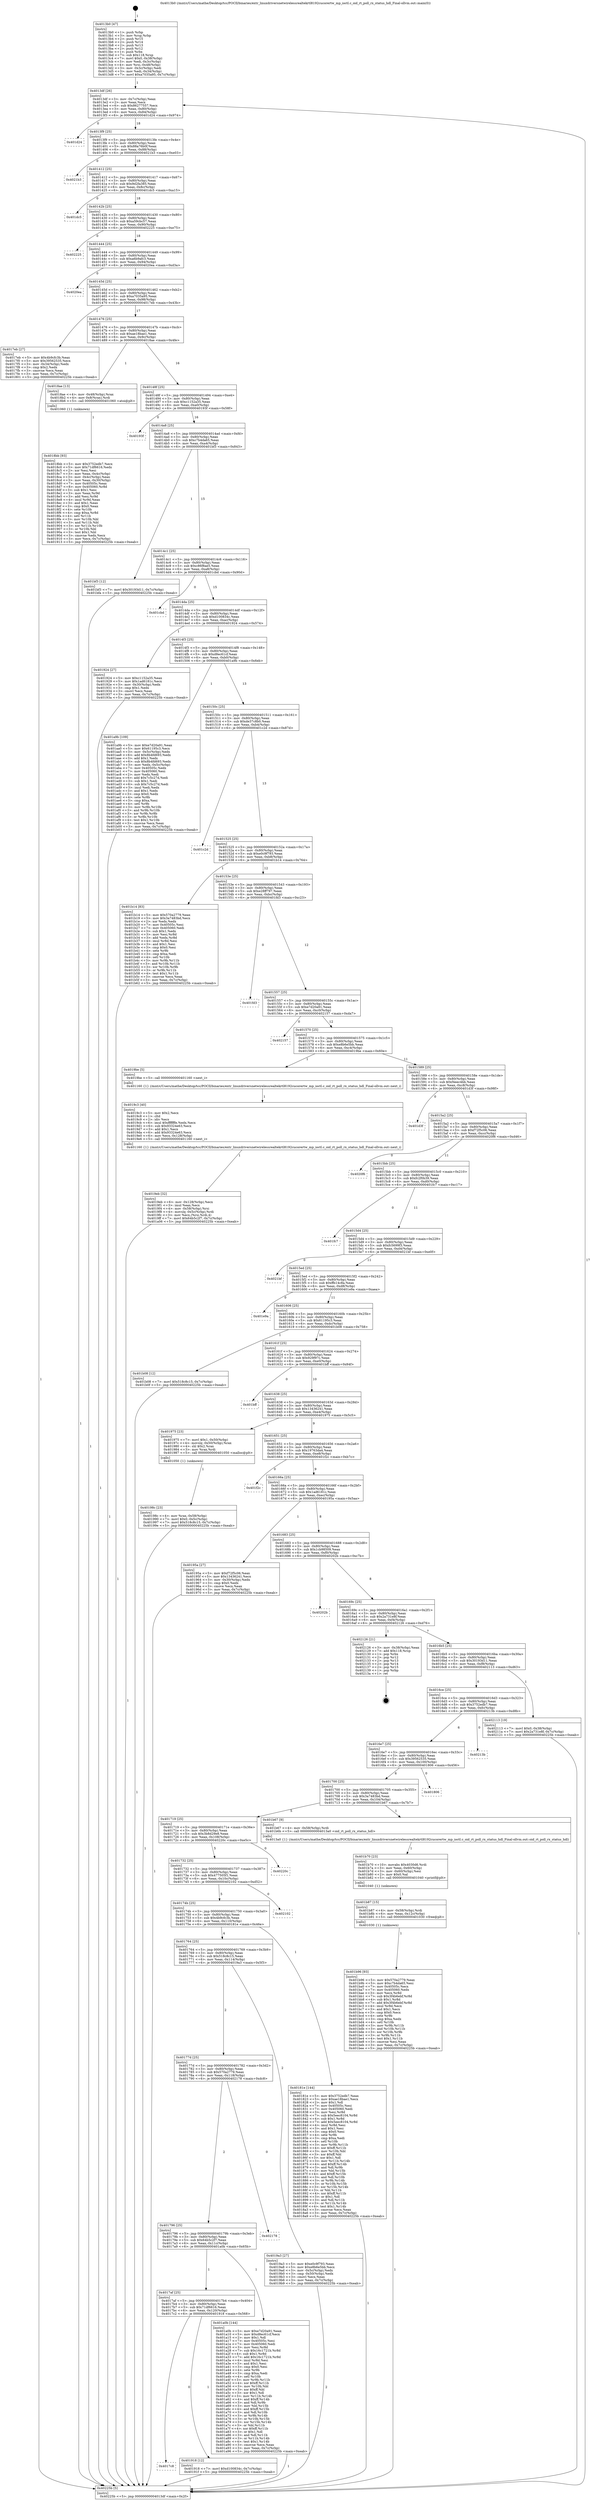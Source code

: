 digraph "0x4013b0" {
  label = "0x4013b0 (/mnt/c/Users/mathe/Desktop/tcc/POCII/binaries/extr_linuxdriversnetwirelessrealtekrtl8192cucorertw_mp_ioctl.c_oid_rt_poll_rx_status_hdl_Final-ollvm.out::main(0))"
  labelloc = "t"
  node[shape=record]

  Entry [label="",width=0.3,height=0.3,shape=circle,fillcolor=black,style=filled]
  "0x4013df" [label="{
     0x4013df [26]\l
     | [instrs]\l
     &nbsp;&nbsp;0x4013df \<+3\>: mov -0x7c(%rbp),%eax\l
     &nbsp;&nbsp;0x4013e2 \<+2\>: mov %eax,%ecx\l
     &nbsp;&nbsp;0x4013e4 \<+6\>: sub $0x86277557,%ecx\l
     &nbsp;&nbsp;0x4013ea \<+3\>: mov %eax,-0x80(%rbp)\l
     &nbsp;&nbsp;0x4013ed \<+6\>: mov %ecx,-0x84(%rbp)\l
     &nbsp;&nbsp;0x4013f3 \<+6\>: je 0000000000401d24 \<main+0x974\>\l
  }"]
  "0x401d24" [label="{
     0x401d24\l
  }", style=dashed]
  "0x4013f9" [label="{
     0x4013f9 [25]\l
     | [instrs]\l
     &nbsp;&nbsp;0x4013f9 \<+5\>: jmp 00000000004013fe \<main+0x4e\>\l
     &nbsp;&nbsp;0x4013fe \<+3\>: mov -0x80(%rbp),%eax\l
     &nbsp;&nbsp;0x401401 \<+5\>: sub $0x88a76b0f,%eax\l
     &nbsp;&nbsp;0x401406 \<+6\>: mov %eax,-0x88(%rbp)\l
     &nbsp;&nbsp;0x40140c \<+6\>: je 00000000004021b3 \<main+0xe03\>\l
  }"]
  Exit [label="",width=0.3,height=0.3,shape=circle,fillcolor=black,style=filled,peripheries=2]
  "0x4021b3" [label="{
     0x4021b3\l
  }", style=dashed]
  "0x401412" [label="{
     0x401412 [25]\l
     | [instrs]\l
     &nbsp;&nbsp;0x401412 \<+5\>: jmp 0000000000401417 \<main+0x67\>\l
     &nbsp;&nbsp;0x401417 \<+3\>: mov -0x80(%rbp),%eax\l
     &nbsp;&nbsp;0x40141a \<+5\>: sub $0x9d2fa385,%eax\l
     &nbsp;&nbsp;0x40141f \<+6\>: mov %eax,-0x8c(%rbp)\l
     &nbsp;&nbsp;0x401425 \<+6\>: je 0000000000401dc5 \<main+0xa15\>\l
  }"]
  "0x401b96" [label="{
     0x401b96 [93]\l
     | [instrs]\l
     &nbsp;&nbsp;0x401b96 \<+5\>: mov $0x570a2779,%eax\l
     &nbsp;&nbsp;0x401b9b \<+5\>: mov $0xc7b4da65,%esi\l
     &nbsp;&nbsp;0x401ba0 \<+7\>: mov 0x40505c,%ecx\l
     &nbsp;&nbsp;0x401ba7 \<+7\>: mov 0x405060,%edx\l
     &nbsp;&nbsp;0x401bae \<+3\>: mov %ecx,%r8d\l
     &nbsp;&nbsp;0x401bb1 \<+7\>: sub $0x3f4b6ebf,%r8d\l
     &nbsp;&nbsp;0x401bb8 \<+4\>: sub $0x1,%r8d\l
     &nbsp;&nbsp;0x401bbc \<+7\>: add $0x3f4b6ebf,%r8d\l
     &nbsp;&nbsp;0x401bc3 \<+4\>: imul %r8d,%ecx\l
     &nbsp;&nbsp;0x401bc7 \<+3\>: and $0x1,%ecx\l
     &nbsp;&nbsp;0x401bca \<+3\>: cmp $0x0,%ecx\l
     &nbsp;&nbsp;0x401bcd \<+4\>: sete %r9b\l
     &nbsp;&nbsp;0x401bd1 \<+3\>: cmp $0xa,%edx\l
     &nbsp;&nbsp;0x401bd4 \<+4\>: setl %r10b\l
     &nbsp;&nbsp;0x401bd8 \<+3\>: mov %r9b,%r11b\l
     &nbsp;&nbsp;0x401bdb \<+3\>: and %r10b,%r11b\l
     &nbsp;&nbsp;0x401bde \<+3\>: xor %r10b,%r9b\l
     &nbsp;&nbsp;0x401be1 \<+3\>: or %r9b,%r11b\l
     &nbsp;&nbsp;0x401be4 \<+4\>: test $0x1,%r11b\l
     &nbsp;&nbsp;0x401be8 \<+3\>: cmovne %esi,%eax\l
     &nbsp;&nbsp;0x401beb \<+3\>: mov %eax,-0x7c(%rbp)\l
     &nbsp;&nbsp;0x401bee \<+5\>: jmp 000000000040225b \<main+0xeab\>\l
  }"]
  "0x401dc5" [label="{
     0x401dc5\l
  }", style=dashed]
  "0x40142b" [label="{
     0x40142b [25]\l
     | [instrs]\l
     &nbsp;&nbsp;0x40142b \<+5\>: jmp 0000000000401430 \<main+0x80\>\l
     &nbsp;&nbsp;0x401430 \<+3\>: mov -0x80(%rbp),%eax\l
     &nbsp;&nbsp;0x401433 \<+5\>: sub $0xa59cbc57,%eax\l
     &nbsp;&nbsp;0x401438 \<+6\>: mov %eax,-0x90(%rbp)\l
     &nbsp;&nbsp;0x40143e \<+6\>: je 0000000000402225 \<main+0xe75\>\l
  }"]
  "0x401b87" [label="{
     0x401b87 [15]\l
     | [instrs]\l
     &nbsp;&nbsp;0x401b87 \<+4\>: mov -0x58(%rbp),%rdi\l
     &nbsp;&nbsp;0x401b8b \<+6\>: mov %eax,-0x12c(%rbp)\l
     &nbsp;&nbsp;0x401b91 \<+5\>: call 0000000000401030 \<free@plt\>\l
     | [calls]\l
     &nbsp;&nbsp;0x401030 \{1\} (unknown)\l
  }"]
  "0x402225" [label="{
     0x402225\l
  }", style=dashed]
  "0x401444" [label="{
     0x401444 [25]\l
     | [instrs]\l
     &nbsp;&nbsp;0x401444 \<+5\>: jmp 0000000000401449 \<main+0x99\>\l
     &nbsp;&nbsp;0x401449 \<+3\>: mov -0x80(%rbp),%eax\l
     &nbsp;&nbsp;0x40144c \<+5\>: sub $0xa6b9afc3,%eax\l
     &nbsp;&nbsp;0x401451 \<+6\>: mov %eax,-0x94(%rbp)\l
     &nbsp;&nbsp;0x401457 \<+6\>: je 00000000004020ea \<main+0xd3a\>\l
  }"]
  "0x401b70" [label="{
     0x401b70 [23]\l
     | [instrs]\l
     &nbsp;&nbsp;0x401b70 \<+10\>: movabs $0x4030d6,%rdi\l
     &nbsp;&nbsp;0x401b7a \<+3\>: mov %eax,-0x60(%rbp)\l
     &nbsp;&nbsp;0x401b7d \<+3\>: mov -0x60(%rbp),%esi\l
     &nbsp;&nbsp;0x401b80 \<+2\>: mov $0x0,%al\l
     &nbsp;&nbsp;0x401b82 \<+5\>: call 0000000000401040 \<printf@plt\>\l
     | [calls]\l
     &nbsp;&nbsp;0x401040 \{1\} (unknown)\l
  }"]
  "0x4020ea" [label="{
     0x4020ea\l
  }", style=dashed]
  "0x40145d" [label="{
     0x40145d [25]\l
     | [instrs]\l
     &nbsp;&nbsp;0x40145d \<+5\>: jmp 0000000000401462 \<main+0xb2\>\l
     &nbsp;&nbsp;0x401462 \<+3\>: mov -0x80(%rbp),%eax\l
     &nbsp;&nbsp;0x401465 \<+5\>: sub $0xa7035a95,%eax\l
     &nbsp;&nbsp;0x40146a \<+6\>: mov %eax,-0x98(%rbp)\l
     &nbsp;&nbsp;0x401470 \<+6\>: je 00000000004017eb \<main+0x43b\>\l
  }"]
  "0x4019eb" [label="{
     0x4019eb [32]\l
     | [instrs]\l
     &nbsp;&nbsp;0x4019eb \<+6\>: mov -0x128(%rbp),%ecx\l
     &nbsp;&nbsp;0x4019f1 \<+3\>: imul %eax,%ecx\l
     &nbsp;&nbsp;0x4019f4 \<+4\>: mov -0x58(%rbp),%rsi\l
     &nbsp;&nbsp;0x4019f8 \<+4\>: movslq -0x5c(%rbp),%rdi\l
     &nbsp;&nbsp;0x4019fc \<+3\>: mov %ecx,(%rsi,%rdi,4)\l
     &nbsp;&nbsp;0x4019ff \<+7\>: movl $0x64b5c2f7,-0x7c(%rbp)\l
     &nbsp;&nbsp;0x401a06 \<+5\>: jmp 000000000040225b \<main+0xeab\>\l
  }"]
  "0x4017eb" [label="{
     0x4017eb [27]\l
     | [instrs]\l
     &nbsp;&nbsp;0x4017eb \<+5\>: mov $0x4b9cfc3b,%eax\l
     &nbsp;&nbsp;0x4017f0 \<+5\>: mov $0x39562535,%ecx\l
     &nbsp;&nbsp;0x4017f5 \<+3\>: mov -0x34(%rbp),%edx\l
     &nbsp;&nbsp;0x4017f8 \<+3\>: cmp $0x2,%edx\l
     &nbsp;&nbsp;0x4017fb \<+3\>: cmovne %ecx,%eax\l
     &nbsp;&nbsp;0x4017fe \<+3\>: mov %eax,-0x7c(%rbp)\l
     &nbsp;&nbsp;0x401801 \<+5\>: jmp 000000000040225b \<main+0xeab\>\l
  }"]
  "0x401476" [label="{
     0x401476 [25]\l
     | [instrs]\l
     &nbsp;&nbsp;0x401476 \<+5\>: jmp 000000000040147b \<main+0xcb\>\l
     &nbsp;&nbsp;0x40147b \<+3\>: mov -0x80(%rbp),%eax\l
     &nbsp;&nbsp;0x40147e \<+5\>: sub $0xae18bae1,%eax\l
     &nbsp;&nbsp;0x401483 \<+6\>: mov %eax,-0x9c(%rbp)\l
     &nbsp;&nbsp;0x401489 \<+6\>: je 00000000004018ae \<main+0x4fe\>\l
  }"]
  "0x40225b" [label="{
     0x40225b [5]\l
     | [instrs]\l
     &nbsp;&nbsp;0x40225b \<+5\>: jmp 00000000004013df \<main+0x2f\>\l
  }"]
  "0x4013b0" [label="{
     0x4013b0 [47]\l
     | [instrs]\l
     &nbsp;&nbsp;0x4013b0 \<+1\>: push %rbp\l
     &nbsp;&nbsp;0x4013b1 \<+3\>: mov %rsp,%rbp\l
     &nbsp;&nbsp;0x4013b4 \<+2\>: push %r15\l
     &nbsp;&nbsp;0x4013b6 \<+2\>: push %r14\l
     &nbsp;&nbsp;0x4013b8 \<+2\>: push %r13\l
     &nbsp;&nbsp;0x4013ba \<+2\>: push %r12\l
     &nbsp;&nbsp;0x4013bc \<+1\>: push %rbx\l
     &nbsp;&nbsp;0x4013bd \<+7\>: sub $0x118,%rsp\l
     &nbsp;&nbsp;0x4013c4 \<+7\>: movl $0x0,-0x38(%rbp)\l
     &nbsp;&nbsp;0x4013cb \<+3\>: mov %edi,-0x3c(%rbp)\l
     &nbsp;&nbsp;0x4013ce \<+4\>: mov %rsi,-0x48(%rbp)\l
     &nbsp;&nbsp;0x4013d2 \<+3\>: mov -0x3c(%rbp),%edi\l
     &nbsp;&nbsp;0x4013d5 \<+3\>: mov %edi,-0x34(%rbp)\l
     &nbsp;&nbsp;0x4013d8 \<+7\>: movl $0xa7035a95,-0x7c(%rbp)\l
  }"]
  "0x4019c3" [label="{
     0x4019c3 [40]\l
     | [instrs]\l
     &nbsp;&nbsp;0x4019c3 \<+5\>: mov $0x2,%ecx\l
     &nbsp;&nbsp;0x4019c8 \<+1\>: cltd\l
     &nbsp;&nbsp;0x4019c9 \<+2\>: idiv %ecx\l
     &nbsp;&nbsp;0x4019cb \<+6\>: imul $0xfffffffe,%edx,%ecx\l
     &nbsp;&nbsp;0x4019d1 \<+6\>: sub $0x93324e63,%ecx\l
     &nbsp;&nbsp;0x4019d7 \<+3\>: add $0x1,%ecx\l
     &nbsp;&nbsp;0x4019da \<+6\>: add $0x93324e63,%ecx\l
     &nbsp;&nbsp;0x4019e0 \<+6\>: mov %ecx,-0x128(%rbp)\l
     &nbsp;&nbsp;0x4019e6 \<+5\>: call 0000000000401160 \<next_i\>\l
     | [calls]\l
     &nbsp;&nbsp;0x401160 \{1\} (/mnt/c/Users/mathe/Desktop/tcc/POCII/binaries/extr_linuxdriversnetwirelessrealtekrtl8192cucorertw_mp_ioctl.c_oid_rt_poll_rx_status_hdl_Final-ollvm.out::next_i)\l
  }"]
  "0x4018ae" [label="{
     0x4018ae [13]\l
     | [instrs]\l
     &nbsp;&nbsp;0x4018ae \<+4\>: mov -0x48(%rbp),%rax\l
     &nbsp;&nbsp;0x4018b2 \<+4\>: mov 0x8(%rax),%rdi\l
     &nbsp;&nbsp;0x4018b6 \<+5\>: call 0000000000401060 \<atoi@plt\>\l
     | [calls]\l
     &nbsp;&nbsp;0x401060 \{1\} (unknown)\l
  }"]
  "0x40148f" [label="{
     0x40148f [25]\l
     | [instrs]\l
     &nbsp;&nbsp;0x40148f \<+5\>: jmp 0000000000401494 \<main+0xe4\>\l
     &nbsp;&nbsp;0x401494 \<+3\>: mov -0x80(%rbp),%eax\l
     &nbsp;&nbsp;0x401497 \<+5\>: sub $0xc1152a35,%eax\l
     &nbsp;&nbsp;0x40149c \<+6\>: mov %eax,-0xa0(%rbp)\l
     &nbsp;&nbsp;0x4014a2 \<+6\>: je 000000000040193f \<main+0x58f\>\l
  }"]
  "0x40198c" [label="{
     0x40198c [23]\l
     | [instrs]\l
     &nbsp;&nbsp;0x40198c \<+4\>: mov %rax,-0x58(%rbp)\l
     &nbsp;&nbsp;0x401990 \<+7\>: movl $0x0,-0x5c(%rbp)\l
     &nbsp;&nbsp;0x401997 \<+7\>: movl $0x518c8c15,-0x7c(%rbp)\l
     &nbsp;&nbsp;0x40199e \<+5\>: jmp 000000000040225b \<main+0xeab\>\l
  }"]
  "0x40193f" [label="{
     0x40193f\l
  }", style=dashed]
  "0x4014a8" [label="{
     0x4014a8 [25]\l
     | [instrs]\l
     &nbsp;&nbsp;0x4014a8 \<+5\>: jmp 00000000004014ad \<main+0xfd\>\l
     &nbsp;&nbsp;0x4014ad \<+3\>: mov -0x80(%rbp),%eax\l
     &nbsp;&nbsp;0x4014b0 \<+5\>: sub $0xc7b4da65,%eax\l
     &nbsp;&nbsp;0x4014b5 \<+6\>: mov %eax,-0xa4(%rbp)\l
     &nbsp;&nbsp;0x4014bb \<+6\>: je 0000000000401bf3 \<main+0x843\>\l
  }"]
  "0x4017c8" [label="{
     0x4017c8\l
  }", style=dashed]
  "0x401bf3" [label="{
     0x401bf3 [12]\l
     | [instrs]\l
     &nbsp;&nbsp;0x401bf3 \<+7\>: movl $0x30193d11,-0x7c(%rbp)\l
     &nbsp;&nbsp;0x401bfa \<+5\>: jmp 000000000040225b \<main+0xeab\>\l
  }"]
  "0x4014c1" [label="{
     0x4014c1 [25]\l
     | [instrs]\l
     &nbsp;&nbsp;0x4014c1 \<+5\>: jmp 00000000004014c6 \<main+0x116\>\l
     &nbsp;&nbsp;0x4014c6 \<+3\>: mov -0x80(%rbp),%eax\l
     &nbsp;&nbsp;0x4014c9 \<+5\>: sub $0xc86f8ae5,%eax\l
     &nbsp;&nbsp;0x4014ce \<+6\>: mov %eax,-0xa8(%rbp)\l
     &nbsp;&nbsp;0x4014d4 \<+6\>: je 0000000000401cbd \<main+0x90d\>\l
  }"]
  "0x401918" [label="{
     0x401918 [12]\l
     | [instrs]\l
     &nbsp;&nbsp;0x401918 \<+7\>: movl $0xd100834c,-0x7c(%rbp)\l
     &nbsp;&nbsp;0x40191f \<+5\>: jmp 000000000040225b \<main+0xeab\>\l
  }"]
  "0x401cbd" [label="{
     0x401cbd\l
  }", style=dashed]
  "0x4014da" [label="{
     0x4014da [25]\l
     | [instrs]\l
     &nbsp;&nbsp;0x4014da \<+5\>: jmp 00000000004014df \<main+0x12f\>\l
     &nbsp;&nbsp;0x4014df \<+3\>: mov -0x80(%rbp),%eax\l
     &nbsp;&nbsp;0x4014e2 \<+5\>: sub $0xd100834c,%eax\l
     &nbsp;&nbsp;0x4014e7 \<+6\>: mov %eax,-0xac(%rbp)\l
     &nbsp;&nbsp;0x4014ed \<+6\>: je 0000000000401924 \<main+0x574\>\l
  }"]
  "0x4017af" [label="{
     0x4017af [25]\l
     | [instrs]\l
     &nbsp;&nbsp;0x4017af \<+5\>: jmp 00000000004017b4 \<main+0x404\>\l
     &nbsp;&nbsp;0x4017b4 \<+3\>: mov -0x80(%rbp),%eax\l
     &nbsp;&nbsp;0x4017b7 \<+5\>: sub $0x71df6616,%eax\l
     &nbsp;&nbsp;0x4017bc \<+6\>: mov %eax,-0x120(%rbp)\l
     &nbsp;&nbsp;0x4017c2 \<+6\>: je 0000000000401918 \<main+0x568\>\l
  }"]
  "0x401924" [label="{
     0x401924 [27]\l
     | [instrs]\l
     &nbsp;&nbsp;0x401924 \<+5\>: mov $0xc1152a35,%eax\l
     &nbsp;&nbsp;0x401929 \<+5\>: mov $0x1ad6181c,%ecx\l
     &nbsp;&nbsp;0x40192e \<+3\>: mov -0x30(%rbp),%edx\l
     &nbsp;&nbsp;0x401931 \<+3\>: cmp $0x1,%edx\l
     &nbsp;&nbsp;0x401934 \<+3\>: cmovl %ecx,%eax\l
     &nbsp;&nbsp;0x401937 \<+3\>: mov %eax,-0x7c(%rbp)\l
     &nbsp;&nbsp;0x40193a \<+5\>: jmp 000000000040225b \<main+0xeab\>\l
  }"]
  "0x4014f3" [label="{
     0x4014f3 [25]\l
     | [instrs]\l
     &nbsp;&nbsp;0x4014f3 \<+5\>: jmp 00000000004014f8 \<main+0x148\>\l
     &nbsp;&nbsp;0x4014f8 \<+3\>: mov -0x80(%rbp),%eax\l
     &nbsp;&nbsp;0x4014fb \<+5\>: sub $0xd8ec61cf,%eax\l
     &nbsp;&nbsp;0x401500 \<+6\>: mov %eax,-0xb0(%rbp)\l
     &nbsp;&nbsp;0x401506 \<+6\>: je 0000000000401a9b \<main+0x6eb\>\l
  }"]
  "0x401a0b" [label="{
     0x401a0b [144]\l
     | [instrs]\l
     &nbsp;&nbsp;0x401a0b \<+5\>: mov $0xe7d20a91,%eax\l
     &nbsp;&nbsp;0x401a10 \<+5\>: mov $0xd8ec61cf,%ecx\l
     &nbsp;&nbsp;0x401a15 \<+2\>: mov $0x1,%dl\l
     &nbsp;&nbsp;0x401a17 \<+7\>: mov 0x40505c,%esi\l
     &nbsp;&nbsp;0x401a1e \<+7\>: mov 0x405060,%edi\l
     &nbsp;&nbsp;0x401a25 \<+3\>: mov %esi,%r8d\l
     &nbsp;&nbsp;0x401a28 \<+7\>: sub $0x16c1721b,%r8d\l
     &nbsp;&nbsp;0x401a2f \<+4\>: sub $0x1,%r8d\l
     &nbsp;&nbsp;0x401a33 \<+7\>: add $0x16c1721b,%r8d\l
     &nbsp;&nbsp;0x401a3a \<+4\>: imul %r8d,%esi\l
     &nbsp;&nbsp;0x401a3e \<+3\>: and $0x1,%esi\l
     &nbsp;&nbsp;0x401a41 \<+3\>: cmp $0x0,%esi\l
     &nbsp;&nbsp;0x401a44 \<+4\>: sete %r9b\l
     &nbsp;&nbsp;0x401a48 \<+3\>: cmp $0xa,%edi\l
     &nbsp;&nbsp;0x401a4b \<+4\>: setl %r10b\l
     &nbsp;&nbsp;0x401a4f \<+3\>: mov %r9b,%r11b\l
     &nbsp;&nbsp;0x401a52 \<+4\>: xor $0xff,%r11b\l
     &nbsp;&nbsp;0x401a56 \<+3\>: mov %r10b,%bl\l
     &nbsp;&nbsp;0x401a59 \<+3\>: xor $0xff,%bl\l
     &nbsp;&nbsp;0x401a5c \<+3\>: xor $0x1,%dl\l
     &nbsp;&nbsp;0x401a5f \<+3\>: mov %r11b,%r14b\l
     &nbsp;&nbsp;0x401a62 \<+4\>: and $0xff,%r14b\l
     &nbsp;&nbsp;0x401a66 \<+3\>: and %dl,%r9b\l
     &nbsp;&nbsp;0x401a69 \<+3\>: mov %bl,%r15b\l
     &nbsp;&nbsp;0x401a6c \<+4\>: and $0xff,%r15b\l
     &nbsp;&nbsp;0x401a70 \<+3\>: and %dl,%r10b\l
     &nbsp;&nbsp;0x401a73 \<+3\>: or %r9b,%r14b\l
     &nbsp;&nbsp;0x401a76 \<+3\>: or %r10b,%r15b\l
     &nbsp;&nbsp;0x401a79 \<+3\>: xor %r15b,%r14b\l
     &nbsp;&nbsp;0x401a7c \<+3\>: or %bl,%r11b\l
     &nbsp;&nbsp;0x401a7f \<+4\>: xor $0xff,%r11b\l
     &nbsp;&nbsp;0x401a83 \<+3\>: or $0x1,%dl\l
     &nbsp;&nbsp;0x401a86 \<+3\>: and %dl,%r11b\l
     &nbsp;&nbsp;0x401a89 \<+3\>: or %r11b,%r14b\l
     &nbsp;&nbsp;0x401a8c \<+4\>: test $0x1,%r14b\l
     &nbsp;&nbsp;0x401a90 \<+3\>: cmovne %ecx,%eax\l
     &nbsp;&nbsp;0x401a93 \<+3\>: mov %eax,-0x7c(%rbp)\l
     &nbsp;&nbsp;0x401a96 \<+5\>: jmp 000000000040225b \<main+0xeab\>\l
  }"]
  "0x401a9b" [label="{
     0x401a9b [109]\l
     | [instrs]\l
     &nbsp;&nbsp;0x401a9b \<+5\>: mov $0xe7d20a91,%eax\l
     &nbsp;&nbsp;0x401aa0 \<+5\>: mov $0x61195c3,%ecx\l
     &nbsp;&nbsp;0x401aa5 \<+3\>: mov -0x5c(%rbp),%edx\l
     &nbsp;&nbsp;0x401aa8 \<+6\>: add $0x8b4fd693,%edx\l
     &nbsp;&nbsp;0x401aae \<+3\>: add $0x1,%edx\l
     &nbsp;&nbsp;0x401ab1 \<+6\>: sub $0x8b4fd693,%edx\l
     &nbsp;&nbsp;0x401ab7 \<+3\>: mov %edx,-0x5c(%rbp)\l
     &nbsp;&nbsp;0x401aba \<+7\>: mov 0x40505c,%edx\l
     &nbsp;&nbsp;0x401ac1 \<+7\>: mov 0x405060,%esi\l
     &nbsp;&nbsp;0x401ac8 \<+2\>: mov %edx,%edi\l
     &nbsp;&nbsp;0x401aca \<+6\>: add $0x7c5c27d,%edi\l
     &nbsp;&nbsp;0x401ad0 \<+3\>: sub $0x1,%edi\l
     &nbsp;&nbsp;0x401ad3 \<+6\>: sub $0x7c5c27d,%edi\l
     &nbsp;&nbsp;0x401ad9 \<+3\>: imul %edi,%edx\l
     &nbsp;&nbsp;0x401adc \<+3\>: and $0x1,%edx\l
     &nbsp;&nbsp;0x401adf \<+3\>: cmp $0x0,%edx\l
     &nbsp;&nbsp;0x401ae2 \<+4\>: sete %r8b\l
     &nbsp;&nbsp;0x401ae6 \<+3\>: cmp $0xa,%esi\l
     &nbsp;&nbsp;0x401ae9 \<+4\>: setl %r9b\l
     &nbsp;&nbsp;0x401aed \<+3\>: mov %r8b,%r10b\l
     &nbsp;&nbsp;0x401af0 \<+3\>: and %r9b,%r10b\l
     &nbsp;&nbsp;0x401af3 \<+3\>: xor %r9b,%r8b\l
     &nbsp;&nbsp;0x401af6 \<+3\>: or %r8b,%r10b\l
     &nbsp;&nbsp;0x401af9 \<+4\>: test $0x1,%r10b\l
     &nbsp;&nbsp;0x401afd \<+3\>: cmovne %ecx,%eax\l
     &nbsp;&nbsp;0x401b00 \<+3\>: mov %eax,-0x7c(%rbp)\l
     &nbsp;&nbsp;0x401b03 \<+5\>: jmp 000000000040225b \<main+0xeab\>\l
  }"]
  "0x40150c" [label="{
     0x40150c [25]\l
     | [instrs]\l
     &nbsp;&nbsp;0x40150c \<+5\>: jmp 0000000000401511 \<main+0x161\>\l
     &nbsp;&nbsp;0x401511 \<+3\>: mov -0x80(%rbp),%eax\l
     &nbsp;&nbsp;0x401514 \<+5\>: sub $0xde37c8b0,%eax\l
     &nbsp;&nbsp;0x401519 \<+6\>: mov %eax,-0xb4(%rbp)\l
     &nbsp;&nbsp;0x40151f \<+6\>: je 0000000000401c2d \<main+0x87d\>\l
  }"]
  "0x401796" [label="{
     0x401796 [25]\l
     | [instrs]\l
     &nbsp;&nbsp;0x401796 \<+5\>: jmp 000000000040179b \<main+0x3eb\>\l
     &nbsp;&nbsp;0x40179b \<+3\>: mov -0x80(%rbp),%eax\l
     &nbsp;&nbsp;0x40179e \<+5\>: sub $0x64b5c2f7,%eax\l
     &nbsp;&nbsp;0x4017a3 \<+6\>: mov %eax,-0x11c(%rbp)\l
     &nbsp;&nbsp;0x4017a9 \<+6\>: je 0000000000401a0b \<main+0x65b\>\l
  }"]
  "0x401c2d" [label="{
     0x401c2d\l
  }", style=dashed]
  "0x401525" [label="{
     0x401525 [25]\l
     | [instrs]\l
     &nbsp;&nbsp;0x401525 \<+5\>: jmp 000000000040152a \<main+0x17a\>\l
     &nbsp;&nbsp;0x40152a \<+3\>: mov -0x80(%rbp),%eax\l
     &nbsp;&nbsp;0x40152d \<+5\>: sub $0xe0c9f793,%eax\l
     &nbsp;&nbsp;0x401532 \<+6\>: mov %eax,-0xb8(%rbp)\l
     &nbsp;&nbsp;0x401538 \<+6\>: je 0000000000401b14 \<main+0x764\>\l
  }"]
  "0x402178" [label="{
     0x402178\l
  }", style=dashed]
  "0x401b14" [label="{
     0x401b14 [83]\l
     | [instrs]\l
     &nbsp;&nbsp;0x401b14 \<+5\>: mov $0x570a2779,%eax\l
     &nbsp;&nbsp;0x401b19 \<+5\>: mov $0x3a7483bd,%ecx\l
     &nbsp;&nbsp;0x401b1e \<+2\>: xor %edx,%edx\l
     &nbsp;&nbsp;0x401b20 \<+7\>: mov 0x40505c,%esi\l
     &nbsp;&nbsp;0x401b27 \<+7\>: mov 0x405060,%edi\l
     &nbsp;&nbsp;0x401b2e \<+3\>: sub $0x1,%edx\l
     &nbsp;&nbsp;0x401b31 \<+3\>: mov %esi,%r8d\l
     &nbsp;&nbsp;0x401b34 \<+3\>: add %edx,%r8d\l
     &nbsp;&nbsp;0x401b37 \<+4\>: imul %r8d,%esi\l
     &nbsp;&nbsp;0x401b3b \<+3\>: and $0x1,%esi\l
     &nbsp;&nbsp;0x401b3e \<+3\>: cmp $0x0,%esi\l
     &nbsp;&nbsp;0x401b41 \<+4\>: sete %r9b\l
     &nbsp;&nbsp;0x401b45 \<+3\>: cmp $0xa,%edi\l
     &nbsp;&nbsp;0x401b48 \<+4\>: setl %r10b\l
     &nbsp;&nbsp;0x401b4c \<+3\>: mov %r9b,%r11b\l
     &nbsp;&nbsp;0x401b4f \<+3\>: and %r10b,%r11b\l
     &nbsp;&nbsp;0x401b52 \<+3\>: xor %r10b,%r9b\l
     &nbsp;&nbsp;0x401b55 \<+3\>: or %r9b,%r11b\l
     &nbsp;&nbsp;0x401b58 \<+4\>: test $0x1,%r11b\l
     &nbsp;&nbsp;0x401b5c \<+3\>: cmovne %ecx,%eax\l
     &nbsp;&nbsp;0x401b5f \<+3\>: mov %eax,-0x7c(%rbp)\l
     &nbsp;&nbsp;0x401b62 \<+5\>: jmp 000000000040225b \<main+0xeab\>\l
  }"]
  "0x40153e" [label="{
     0x40153e [25]\l
     | [instrs]\l
     &nbsp;&nbsp;0x40153e \<+5\>: jmp 0000000000401543 \<main+0x193\>\l
     &nbsp;&nbsp;0x401543 \<+3\>: mov -0x80(%rbp),%eax\l
     &nbsp;&nbsp;0x401546 \<+5\>: sub $0xe28ff797,%eax\l
     &nbsp;&nbsp;0x40154b \<+6\>: mov %eax,-0xbc(%rbp)\l
     &nbsp;&nbsp;0x401551 \<+6\>: je 0000000000401fd3 \<main+0xc23\>\l
  }"]
  "0x40177d" [label="{
     0x40177d [25]\l
     | [instrs]\l
     &nbsp;&nbsp;0x40177d \<+5\>: jmp 0000000000401782 \<main+0x3d2\>\l
     &nbsp;&nbsp;0x401782 \<+3\>: mov -0x80(%rbp),%eax\l
     &nbsp;&nbsp;0x401785 \<+5\>: sub $0x570a2779,%eax\l
     &nbsp;&nbsp;0x40178a \<+6\>: mov %eax,-0x118(%rbp)\l
     &nbsp;&nbsp;0x401790 \<+6\>: je 0000000000402178 \<main+0xdc8\>\l
  }"]
  "0x401fd3" [label="{
     0x401fd3\l
  }", style=dashed]
  "0x401557" [label="{
     0x401557 [25]\l
     | [instrs]\l
     &nbsp;&nbsp;0x401557 \<+5\>: jmp 000000000040155c \<main+0x1ac\>\l
     &nbsp;&nbsp;0x40155c \<+3\>: mov -0x80(%rbp),%eax\l
     &nbsp;&nbsp;0x40155f \<+5\>: sub $0xe7d20a91,%eax\l
     &nbsp;&nbsp;0x401564 \<+6\>: mov %eax,-0xc0(%rbp)\l
     &nbsp;&nbsp;0x40156a \<+6\>: je 0000000000402157 \<main+0xda7\>\l
  }"]
  "0x4019a3" [label="{
     0x4019a3 [27]\l
     | [instrs]\l
     &nbsp;&nbsp;0x4019a3 \<+5\>: mov $0xe0c9f793,%eax\l
     &nbsp;&nbsp;0x4019a8 \<+5\>: mov $0xe8b6e5bb,%ecx\l
     &nbsp;&nbsp;0x4019ad \<+3\>: mov -0x5c(%rbp),%edx\l
     &nbsp;&nbsp;0x4019b0 \<+3\>: cmp -0x50(%rbp),%edx\l
     &nbsp;&nbsp;0x4019b3 \<+3\>: cmovl %ecx,%eax\l
     &nbsp;&nbsp;0x4019b6 \<+3\>: mov %eax,-0x7c(%rbp)\l
     &nbsp;&nbsp;0x4019b9 \<+5\>: jmp 000000000040225b \<main+0xeab\>\l
  }"]
  "0x402157" [label="{
     0x402157\l
  }", style=dashed]
  "0x401570" [label="{
     0x401570 [25]\l
     | [instrs]\l
     &nbsp;&nbsp;0x401570 \<+5\>: jmp 0000000000401575 \<main+0x1c5\>\l
     &nbsp;&nbsp;0x401575 \<+3\>: mov -0x80(%rbp),%eax\l
     &nbsp;&nbsp;0x401578 \<+5\>: sub $0xe8b6e5bb,%eax\l
     &nbsp;&nbsp;0x40157d \<+6\>: mov %eax,-0xc4(%rbp)\l
     &nbsp;&nbsp;0x401583 \<+6\>: je 00000000004019be \<main+0x60e\>\l
  }"]
  "0x4018bb" [label="{
     0x4018bb [93]\l
     | [instrs]\l
     &nbsp;&nbsp;0x4018bb \<+5\>: mov $0x3752edb7,%ecx\l
     &nbsp;&nbsp;0x4018c0 \<+5\>: mov $0x71df6616,%edx\l
     &nbsp;&nbsp;0x4018c5 \<+2\>: xor %esi,%esi\l
     &nbsp;&nbsp;0x4018c7 \<+3\>: mov %eax,-0x4c(%rbp)\l
     &nbsp;&nbsp;0x4018ca \<+3\>: mov -0x4c(%rbp),%eax\l
     &nbsp;&nbsp;0x4018cd \<+3\>: mov %eax,-0x30(%rbp)\l
     &nbsp;&nbsp;0x4018d0 \<+7\>: mov 0x40505c,%eax\l
     &nbsp;&nbsp;0x4018d7 \<+8\>: mov 0x405060,%r8d\l
     &nbsp;&nbsp;0x4018df \<+3\>: sub $0x1,%esi\l
     &nbsp;&nbsp;0x4018e2 \<+3\>: mov %eax,%r9d\l
     &nbsp;&nbsp;0x4018e5 \<+3\>: add %esi,%r9d\l
     &nbsp;&nbsp;0x4018e8 \<+4\>: imul %r9d,%eax\l
     &nbsp;&nbsp;0x4018ec \<+3\>: and $0x1,%eax\l
     &nbsp;&nbsp;0x4018ef \<+3\>: cmp $0x0,%eax\l
     &nbsp;&nbsp;0x4018f2 \<+4\>: sete %r10b\l
     &nbsp;&nbsp;0x4018f6 \<+4\>: cmp $0xa,%r8d\l
     &nbsp;&nbsp;0x4018fa \<+4\>: setl %r11b\l
     &nbsp;&nbsp;0x4018fe \<+3\>: mov %r10b,%bl\l
     &nbsp;&nbsp;0x401901 \<+3\>: and %r11b,%bl\l
     &nbsp;&nbsp;0x401904 \<+3\>: xor %r11b,%r10b\l
     &nbsp;&nbsp;0x401907 \<+3\>: or %r10b,%bl\l
     &nbsp;&nbsp;0x40190a \<+3\>: test $0x1,%bl\l
     &nbsp;&nbsp;0x40190d \<+3\>: cmovne %edx,%ecx\l
     &nbsp;&nbsp;0x401910 \<+3\>: mov %ecx,-0x7c(%rbp)\l
     &nbsp;&nbsp;0x401913 \<+5\>: jmp 000000000040225b \<main+0xeab\>\l
  }"]
  "0x4019be" [label="{
     0x4019be [5]\l
     | [instrs]\l
     &nbsp;&nbsp;0x4019be \<+5\>: call 0000000000401160 \<next_i\>\l
     | [calls]\l
     &nbsp;&nbsp;0x401160 \{1\} (/mnt/c/Users/mathe/Desktop/tcc/POCII/binaries/extr_linuxdriversnetwirelessrealtekrtl8192cucorertw_mp_ioctl.c_oid_rt_poll_rx_status_hdl_Final-ollvm.out::next_i)\l
  }"]
  "0x401589" [label="{
     0x401589 [25]\l
     | [instrs]\l
     &nbsp;&nbsp;0x401589 \<+5\>: jmp 000000000040158e \<main+0x1de\>\l
     &nbsp;&nbsp;0x40158e \<+3\>: mov -0x80(%rbp),%eax\l
     &nbsp;&nbsp;0x401591 \<+5\>: sub $0xf4eec4bb,%eax\l
     &nbsp;&nbsp;0x401596 \<+6\>: mov %eax,-0xc8(%rbp)\l
     &nbsp;&nbsp;0x40159c \<+6\>: je 0000000000401d3f \<main+0x98f\>\l
  }"]
  "0x401764" [label="{
     0x401764 [25]\l
     | [instrs]\l
     &nbsp;&nbsp;0x401764 \<+5\>: jmp 0000000000401769 \<main+0x3b9\>\l
     &nbsp;&nbsp;0x401769 \<+3\>: mov -0x80(%rbp),%eax\l
     &nbsp;&nbsp;0x40176c \<+5\>: sub $0x518c8c15,%eax\l
     &nbsp;&nbsp;0x401771 \<+6\>: mov %eax,-0x114(%rbp)\l
     &nbsp;&nbsp;0x401777 \<+6\>: je 00000000004019a3 \<main+0x5f3\>\l
  }"]
  "0x401d3f" [label="{
     0x401d3f\l
  }", style=dashed]
  "0x4015a2" [label="{
     0x4015a2 [25]\l
     | [instrs]\l
     &nbsp;&nbsp;0x4015a2 \<+5\>: jmp 00000000004015a7 \<main+0x1f7\>\l
     &nbsp;&nbsp;0x4015a7 \<+3\>: mov -0x80(%rbp),%eax\l
     &nbsp;&nbsp;0x4015aa \<+5\>: sub $0xf72f5c06,%eax\l
     &nbsp;&nbsp;0x4015af \<+6\>: mov %eax,-0xcc(%rbp)\l
     &nbsp;&nbsp;0x4015b5 \<+6\>: je 00000000004020f6 \<main+0xd46\>\l
  }"]
  "0x40181e" [label="{
     0x40181e [144]\l
     | [instrs]\l
     &nbsp;&nbsp;0x40181e \<+5\>: mov $0x3752edb7,%eax\l
     &nbsp;&nbsp;0x401823 \<+5\>: mov $0xae18bae1,%ecx\l
     &nbsp;&nbsp;0x401828 \<+2\>: mov $0x1,%dl\l
     &nbsp;&nbsp;0x40182a \<+7\>: mov 0x40505c,%esi\l
     &nbsp;&nbsp;0x401831 \<+7\>: mov 0x405060,%edi\l
     &nbsp;&nbsp;0x401838 \<+3\>: mov %esi,%r8d\l
     &nbsp;&nbsp;0x40183b \<+7\>: sub $0x5eec8104,%r8d\l
     &nbsp;&nbsp;0x401842 \<+4\>: sub $0x1,%r8d\l
     &nbsp;&nbsp;0x401846 \<+7\>: add $0x5eec8104,%r8d\l
     &nbsp;&nbsp;0x40184d \<+4\>: imul %r8d,%esi\l
     &nbsp;&nbsp;0x401851 \<+3\>: and $0x1,%esi\l
     &nbsp;&nbsp;0x401854 \<+3\>: cmp $0x0,%esi\l
     &nbsp;&nbsp;0x401857 \<+4\>: sete %r9b\l
     &nbsp;&nbsp;0x40185b \<+3\>: cmp $0xa,%edi\l
     &nbsp;&nbsp;0x40185e \<+4\>: setl %r10b\l
     &nbsp;&nbsp;0x401862 \<+3\>: mov %r9b,%r11b\l
     &nbsp;&nbsp;0x401865 \<+4\>: xor $0xff,%r11b\l
     &nbsp;&nbsp;0x401869 \<+3\>: mov %r10b,%bl\l
     &nbsp;&nbsp;0x40186c \<+3\>: xor $0xff,%bl\l
     &nbsp;&nbsp;0x40186f \<+3\>: xor $0x1,%dl\l
     &nbsp;&nbsp;0x401872 \<+3\>: mov %r11b,%r14b\l
     &nbsp;&nbsp;0x401875 \<+4\>: and $0xff,%r14b\l
     &nbsp;&nbsp;0x401879 \<+3\>: and %dl,%r9b\l
     &nbsp;&nbsp;0x40187c \<+3\>: mov %bl,%r15b\l
     &nbsp;&nbsp;0x40187f \<+4\>: and $0xff,%r15b\l
     &nbsp;&nbsp;0x401883 \<+3\>: and %dl,%r10b\l
     &nbsp;&nbsp;0x401886 \<+3\>: or %r9b,%r14b\l
     &nbsp;&nbsp;0x401889 \<+3\>: or %r10b,%r15b\l
     &nbsp;&nbsp;0x40188c \<+3\>: xor %r15b,%r14b\l
     &nbsp;&nbsp;0x40188f \<+3\>: or %bl,%r11b\l
     &nbsp;&nbsp;0x401892 \<+4\>: xor $0xff,%r11b\l
     &nbsp;&nbsp;0x401896 \<+3\>: or $0x1,%dl\l
     &nbsp;&nbsp;0x401899 \<+3\>: and %dl,%r11b\l
     &nbsp;&nbsp;0x40189c \<+3\>: or %r11b,%r14b\l
     &nbsp;&nbsp;0x40189f \<+4\>: test $0x1,%r14b\l
     &nbsp;&nbsp;0x4018a3 \<+3\>: cmovne %ecx,%eax\l
     &nbsp;&nbsp;0x4018a6 \<+3\>: mov %eax,-0x7c(%rbp)\l
     &nbsp;&nbsp;0x4018a9 \<+5\>: jmp 000000000040225b \<main+0xeab\>\l
  }"]
  "0x4020f6" [label="{
     0x4020f6\l
  }", style=dashed]
  "0x4015bb" [label="{
     0x4015bb [25]\l
     | [instrs]\l
     &nbsp;&nbsp;0x4015bb \<+5\>: jmp 00000000004015c0 \<main+0x210\>\l
     &nbsp;&nbsp;0x4015c0 \<+3\>: mov -0x80(%rbp),%eax\l
     &nbsp;&nbsp;0x4015c3 \<+5\>: sub $0xfc2f0b39,%eax\l
     &nbsp;&nbsp;0x4015c8 \<+6\>: mov %eax,-0xd0(%rbp)\l
     &nbsp;&nbsp;0x4015ce \<+6\>: je 0000000000401fc7 \<main+0xc17\>\l
  }"]
  "0x40174b" [label="{
     0x40174b [25]\l
     | [instrs]\l
     &nbsp;&nbsp;0x40174b \<+5\>: jmp 0000000000401750 \<main+0x3a0\>\l
     &nbsp;&nbsp;0x401750 \<+3\>: mov -0x80(%rbp),%eax\l
     &nbsp;&nbsp;0x401753 \<+5\>: sub $0x4b9cfc3b,%eax\l
     &nbsp;&nbsp;0x401758 \<+6\>: mov %eax,-0x110(%rbp)\l
     &nbsp;&nbsp;0x40175e \<+6\>: je 000000000040181e \<main+0x46e\>\l
  }"]
  "0x401fc7" [label="{
     0x401fc7\l
  }", style=dashed]
  "0x4015d4" [label="{
     0x4015d4 [25]\l
     | [instrs]\l
     &nbsp;&nbsp;0x4015d4 \<+5\>: jmp 00000000004015d9 \<main+0x229\>\l
     &nbsp;&nbsp;0x4015d9 \<+3\>: mov -0x80(%rbp),%eax\l
     &nbsp;&nbsp;0x4015dc \<+5\>: sub $0xfc5699f3,%eax\l
     &nbsp;&nbsp;0x4015e1 \<+6\>: mov %eax,-0xd4(%rbp)\l
     &nbsp;&nbsp;0x4015e7 \<+6\>: je 00000000004021bf \<main+0xe0f\>\l
  }"]
  "0x402102" [label="{
     0x402102\l
  }", style=dashed]
  "0x4021bf" [label="{
     0x4021bf\l
  }", style=dashed]
  "0x4015ed" [label="{
     0x4015ed [25]\l
     | [instrs]\l
     &nbsp;&nbsp;0x4015ed \<+5\>: jmp 00000000004015f2 \<main+0x242\>\l
     &nbsp;&nbsp;0x4015f2 \<+3\>: mov -0x80(%rbp),%eax\l
     &nbsp;&nbsp;0x4015f5 \<+5\>: sub $0xffb14c8a,%eax\l
     &nbsp;&nbsp;0x4015fa \<+6\>: mov %eax,-0xd8(%rbp)\l
     &nbsp;&nbsp;0x401600 \<+6\>: je 0000000000401e9a \<main+0xaea\>\l
  }"]
  "0x401732" [label="{
     0x401732 [25]\l
     | [instrs]\l
     &nbsp;&nbsp;0x401732 \<+5\>: jmp 0000000000401737 \<main+0x387\>\l
     &nbsp;&nbsp;0x401737 \<+3\>: mov -0x80(%rbp),%eax\l
     &nbsp;&nbsp;0x40173a \<+5\>: sub $0x477505f1,%eax\l
     &nbsp;&nbsp;0x40173f \<+6\>: mov %eax,-0x10c(%rbp)\l
     &nbsp;&nbsp;0x401745 \<+6\>: je 0000000000402102 \<main+0xd52\>\l
  }"]
  "0x401e9a" [label="{
     0x401e9a\l
  }", style=dashed]
  "0x401606" [label="{
     0x401606 [25]\l
     | [instrs]\l
     &nbsp;&nbsp;0x401606 \<+5\>: jmp 000000000040160b \<main+0x25b\>\l
     &nbsp;&nbsp;0x40160b \<+3\>: mov -0x80(%rbp),%eax\l
     &nbsp;&nbsp;0x40160e \<+5\>: sub $0x61195c3,%eax\l
     &nbsp;&nbsp;0x401613 \<+6\>: mov %eax,-0xdc(%rbp)\l
     &nbsp;&nbsp;0x401619 \<+6\>: je 0000000000401b08 \<main+0x758\>\l
  }"]
  "0x40220c" [label="{
     0x40220c\l
  }", style=dashed]
  "0x401b08" [label="{
     0x401b08 [12]\l
     | [instrs]\l
     &nbsp;&nbsp;0x401b08 \<+7\>: movl $0x518c8c15,-0x7c(%rbp)\l
     &nbsp;&nbsp;0x401b0f \<+5\>: jmp 000000000040225b \<main+0xeab\>\l
  }"]
  "0x40161f" [label="{
     0x40161f [25]\l
     | [instrs]\l
     &nbsp;&nbsp;0x40161f \<+5\>: jmp 0000000000401624 \<main+0x274\>\l
     &nbsp;&nbsp;0x401624 \<+3\>: mov -0x80(%rbp),%eax\l
     &nbsp;&nbsp;0x401627 \<+5\>: sub $0x929f97c,%eax\l
     &nbsp;&nbsp;0x40162c \<+6\>: mov %eax,-0xe0(%rbp)\l
     &nbsp;&nbsp;0x401632 \<+6\>: je 0000000000401bff \<main+0x84f\>\l
  }"]
  "0x401719" [label="{
     0x401719 [25]\l
     | [instrs]\l
     &nbsp;&nbsp;0x401719 \<+5\>: jmp 000000000040171e \<main+0x36e\>\l
     &nbsp;&nbsp;0x40171e \<+3\>: mov -0x80(%rbp),%eax\l
     &nbsp;&nbsp;0x401721 \<+5\>: sub $0x3b8d29e8,%eax\l
     &nbsp;&nbsp;0x401726 \<+6\>: mov %eax,-0x108(%rbp)\l
     &nbsp;&nbsp;0x40172c \<+6\>: je 000000000040220c \<main+0xe5c\>\l
  }"]
  "0x401bff" [label="{
     0x401bff\l
  }", style=dashed]
  "0x401638" [label="{
     0x401638 [25]\l
     | [instrs]\l
     &nbsp;&nbsp;0x401638 \<+5\>: jmp 000000000040163d \<main+0x28d\>\l
     &nbsp;&nbsp;0x40163d \<+3\>: mov -0x80(%rbp),%eax\l
     &nbsp;&nbsp;0x401640 \<+5\>: sub $0x13436241,%eax\l
     &nbsp;&nbsp;0x401645 \<+6\>: mov %eax,-0xe4(%rbp)\l
     &nbsp;&nbsp;0x40164b \<+6\>: je 0000000000401975 \<main+0x5c5\>\l
  }"]
  "0x401b67" [label="{
     0x401b67 [9]\l
     | [instrs]\l
     &nbsp;&nbsp;0x401b67 \<+4\>: mov -0x58(%rbp),%rdi\l
     &nbsp;&nbsp;0x401b6b \<+5\>: call 00000000004013a0 \<oid_rt_poll_rx_status_hdl\>\l
     | [calls]\l
     &nbsp;&nbsp;0x4013a0 \{1\} (/mnt/c/Users/mathe/Desktop/tcc/POCII/binaries/extr_linuxdriversnetwirelessrealtekrtl8192cucorertw_mp_ioctl.c_oid_rt_poll_rx_status_hdl_Final-ollvm.out::oid_rt_poll_rx_status_hdl)\l
  }"]
  "0x401975" [label="{
     0x401975 [23]\l
     | [instrs]\l
     &nbsp;&nbsp;0x401975 \<+7\>: movl $0x1,-0x50(%rbp)\l
     &nbsp;&nbsp;0x40197c \<+4\>: movslq -0x50(%rbp),%rax\l
     &nbsp;&nbsp;0x401980 \<+4\>: shl $0x2,%rax\l
     &nbsp;&nbsp;0x401984 \<+3\>: mov %rax,%rdi\l
     &nbsp;&nbsp;0x401987 \<+5\>: call 0000000000401050 \<malloc@plt\>\l
     | [calls]\l
     &nbsp;&nbsp;0x401050 \{1\} (unknown)\l
  }"]
  "0x401651" [label="{
     0x401651 [25]\l
     | [instrs]\l
     &nbsp;&nbsp;0x401651 \<+5\>: jmp 0000000000401656 \<main+0x2a6\>\l
     &nbsp;&nbsp;0x401656 \<+3\>: mov -0x80(%rbp),%eax\l
     &nbsp;&nbsp;0x401659 \<+5\>: sub $0x19763da4,%eax\l
     &nbsp;&nbsp;0x40165e \<+6\>: mov %eax,-0xe8(%rbp)\l
     &nbsp;&nbsp;0x401664 \<+6\>: je 0000000000401f2c \<main+0xb7c\>\l
  }"]
  "0x401700" [label="{
     0x401700 [25]\l
     | [instrs]\l
     &nbsp;&nbsp;0x401700 \<+5\>: jmp 0000000000401705 \<main+0x355\>\l
     &nbsp;&nbsp;0x401705 \<+3\>: mov -0x80(%rbp),%eax\l
     &nbsp;&nbsp;0x401708 \<+5\>: sub $0x3a7483bd,%eax\l
     &nbsp;&nbsp;0x40170d \<+6\>: mov %eax,-0x104(%rbp)\l
     &nbsp;&nbsp;0x401713 \<+6\>: je 0000000000401b67 \<main+0x7b7\>\l
  }"]
  "0x401f2c" [label="{
     0x401f2c\l
  }", style=dashed]
  "0x40166a" [label="{
     0x40166a [25]\l
     | [instrs]\l
     &nbsp;&nbsp;0x40166a \<+5\>: jmp 000000000040166f \<main+0x2bf\>\l
     &nbsp;&nbsp;0x40166f \<+3\>: mov -0x80(%rbp),%eax\l
     &nbsp;&nbsp;0x401672 \<+5\>: sub $0x1ad6181c,%eax\l
     &nbsp;&nbsp;0x401677 \<+6\>: mov %eax,-0xec(%rbp)\l
     &nbsp;&nbsp;0x40167d \<+6\>: je 000000000040195a \<main+0x5aa\>\l
  }"]
  "0x401806" [label="{
     0x401806\l
  }", style=dashed]
  "0x40195a" [label="{
     0x40195a [27]\l
     | [instrs]\l
     &nbsp;&nbsp;0x40195a \<+5\>: mov $0xf72f5c06,%eax\l
     &nbsp;&nbsp;0x40195f \<+5\>: mov $0x13436241,%ecx\l
     &nbsp;&nbsp;0x401964 \<+3\>: mov -0x30(%rbp),%edx\l
     &nbsp;&nbsp;0x401967 \<+3\>: cmp $0x0,%edx\l
     &nbsp;&nbsp;0x40196a \<+3\>: cmove %ecx,%eax\l
     &nbsp;&nbsp;0x40196d \<+3\>: mov %eax,-0x7c(%rbp)\l
     &nbsp;&nbsp;0x401970 \<+5\>: jmp 000000000040225b \<main+0xeab\>\l
  }"]
  "0x401683" [label="{
     0x401683 [25]\l
     | [instrs]\l
     &nbsp;&nbsp;0x401683 \<+5\>: jmp 0000000000401688 \<main+0x2d8\>\l
     &nbsp;&nbsp;0x401688 \<+3\>: mov -0x80(%rbp),%eax\l
     &nbsp;&nbsp;0x40168b \<+5\>: sub $0x1cb98509,%eax\l
     &nbsp;&nbsp;0x401690 \<+6\>: mov %eax,-0xf0(%rbp)\l
     &nbsp;&nbsp;0x401696 \<+6\>: je 000000000040202b \<main+0xc7b\>\l
  }"]
  "0x4016e7" [label="{
     0x4016e7 [25]\l
     | [instrs]\l
     &nbsp;&nbsp;0x4016e7 \<+5\>: jmp 00000000004016ec \<main+0x33c\>\l
     &nbsp;&nbsp;0x4016ec \<+3\>: mov -0x80(%rbp),%eax\l
     &nbsp;&nbsp;0x4016ef \<+5\>: sub $0x39562535,%eax\l
     &nbsp;&nbsp;0x4016f4 \<+6\>: mov %eax,-0x100(%rbp)\l
     &nbsp;&nbsp;0x4016fa \<+6\>: je 0000000000401806 \<main+0x456\>\l
  }"]
  "0x40202b" [label="{
     0x40202b\l
  }", style=dashed]
  "0x40169c" [label="{
     0x40169c [25]\l
     | [instrs]\l
     &nbsp;&nbsp;0x40169c \<+5\>: jmp 00000000004016a1 \<main+0x2f1\>\l
     &nbsp;&nbsp;0x4016a1 \<+3\>: mov -0x80(%rbp),%eax\l
     &nbsp;&nbsp;0x4016a4 \<+5\>: sub $0x2a731e8f,%eax\l
     &nbsp;&nbsp;0x4016a9 \<+6\>: mov %eax,-0xf4(%rbp)\l
     &nbsp;&nbsp;0x4016af \<+6\>: je 0000000000402126 \<main+0xd76\>\l
  }"]
  "0x40213b" [label="{
     0x40213b\l
  }", style=dashed]
  "0x402126" [label="{
     0x402126 [21]\l
     | [instrs]\l
     &nbsp;&nbsp;0x402126 \<+3\>: mov -0x38(%rbp),%eax\l
     &nbsp;&nbsp;0x402129 \<+7\>: add $0x118,%rsp\l
     &nbsp;&nbsp;0x402130 \<+1\>: pop %rbx\l
     &nbsp;&nbsp;0x402131 \<+2\>: pop %r12\l
     &nbsp;&nbsp;0x402133 \<+2\>: pop %r13\l
     &nbsp;&nbsp;0x402135 \<+2\>: pop %r14\l
     &nbsp;&nbsp;0x402137 \<+2\>: pop %r15\l
     &nbsp;&nbsp;0x402139 \<+1\>: pop %rbp\l
     &nbsp;&nbsp;0x40213a \<+1\>: ret\l
  }"]
  "0x4016b5" [label="{
     0x4016b5 [25]\l
     | [instrs]\l
     &nbsp;&nbsp;0x4016b5 \<+5\>: jmp 00000000004016ba \<main+0x30a\>\l
     &nbsp;&nbsp;0x4016ba \<+3\>: mov -0x80(%rbp),%eax\l
     &nbsp;&nbsp;0x4016bd \<+5\>: sub $0x30193d11,%eax\l
     &nbsp;&nbsp;0x4016c2 \<+6\>: mov %eax,-0xf8(%rbp)\l
     &nbsp;&nbsp;0x4016c8 \<+6\>: je 0000000000402113 \<main+0xd63\>\l
  }"]
  "0x4016ce" [label="{
     0x4016ce [25]\l
     | [instrs]\l
     &nbsp;&nbsp;0x4016ce \<+5\>: jmp 00000000004016d3 \<main+0x323\>\l
     &nbsp;&nbsp;0x4016d3 \<+3\>: mov -0x80(%rbp),%eax\l
     &nbsp;&nbsp;0x4016d6 \<+5\>: sub $0x3752edb7,%eax\l
     &nbsp;&nbsp;0x4016db \<+6\>: mov %eax,-0xfc(%rbp)\l
     &nbsp;&nbsp;0x4016e1 \<+6\>: je 000000000040213b \<main+0xd8b\>\l
  }"]
  "0x402113" [label="{
     0x402113 [19]\l
     | [instrs]\l
     &nbsp;&nbsp;0x402113 \<+7\>: movl $0x0,-0x38(%rbp)\l
     &nbsp;&nbsp;0x40211a \<+7\>: movl $0x2a731e8f,-0x7c(%rbp)\l
     &nbsp;&nbsp;0x402121 \<+5\>: jmp 000000000040225b \<main+0xeab\>\l
  }"]
  Entry -> "0x4013b0" [label=" 1"]
  "0x4013df" -> "0x401d24" [label=" 0"]
  "0x4013df" -> "0x4013f9" [label=" 18"]
  "0x402126" -> Exit [label=" 1"]
  "0x4013f9" -> "0x4021b3" [label=" 0"]
  "0x4013f9" -> "0x401412" [label=" 18"]
  "0x402113" -> "0x40225b" [label=" 1"]
  "0x401412" -> "0x401dc5" [label=" 0"]
  "0x401412" -> "0x40142b" [label=" 18"]
  "0x401bf3" -> "0x40225b" [label=" 1"]
  "0x40142b" -> "0x402225" [label=" 0"]
  "0x40142b" -> "0x401444" [label=" 18"]
  "0x401b96" -> "0x40225b" [label=" 1"]
  "0x401444" -> "0x4020ea" [label=" 0"]
  "0x401444" -> "0x40145d" [label=" 18"]
  "0x401b87" -> "0x401b96" [label=" 1"]
  "0x40145d" -> "0x4017eb" [label=" 1"]
  "0x40145d" -> "0x401476" [label=" 17"]
  "0x4017eb" -> "0x40225b" [label=" 1"]
  "0x4013b0" -> "0x4013df" [label=" 1"]
  "0x40225b" -> "0x4013df" [label=" 17"]
  "0x401b70" -> "0x401b87" [label=" 1"]
  "0x401476" -> "0x4018ae" [label=" 1"]
  "0x401476" -> "0x40148f" [label=" 16"]
  "0x401b67" -> "0x401b70" [label=" 1"]
  "0x40148f" -> "0x40193f" [label=" 0"]
  "0x40148f" -> "0x4014a8" [label=" 16"]
  "0x401b14" -> "0x40225b" [label=" 1"]
  "0x4014a8" -> "0x401bf3" [label=" 1"]
  "0x4014a8" -> "0x4014c1" [label=" 15"]
  "0x401b08" -> "0x40225b" [label=" 1"]
  "0x4014c1" -> "0x401cbd" [label=" 0"]
  "0x4014c1" -> "0x4014da" [label=" 15"]
  "0x401a9b" -> "0x40225b" [label=" 1"]
  "0x4014da" -> "0x401924" [label=" 1"]
  "0x4014da" -> "0x4014f3" [label=" 14"]
  "0x4019eb" -> "0x40225b" [label=" 1"]
  "0x4014f3" -> "0x401a9b" [label=" 1"]
  "0x4014f3" -> "0x40150c" [label=" 13"]
  "0x4019c3" -> "0x4019eb" [label=" 1"]
  "0x40150c" -> "0x401c2d" [label=" 0"]
  "0x40150c" -> "0x401525" [label=" 13"]
  "0x4019a3" -> "0x40225b" [label=" 2"]
  "0x401525" -> "0x401b14" [label=" 1"]
  "0x401525" -> "0x40153e" [label=" 12"]
  "0x40198c" -> "0x40225b" [label=" 1"]
  "0x40153e" -> "0x401fd3" [label=" 0"]
  "0x40153e" -> "0x401557" [label=" 12"]
  "0x40195a" -> "0x40225b" [label=" 1"]
  "0x401557" -> "0x402157" [label=" 0"]
  "0x401557" -> "0x401570" [label=" 12"]
  "0x401924" -> "0x40225b" [label=" 1"]
  "0x401570" -> "0x4019be" [label=" 1"]
  "0x401570" -> "0x401589" [label=" 11"]
  "0x4017af" -> "0x4017c8" [label=" 0"]
  "0x401589" -> "0x401d3f" [label=" 0"]
  "0x401589" -> "0x4015a2" [label=" 11"]
  "0x4017af" -> "0x401918" [label=" 1"]
  "0x4015a2" -> "0x4020f6" [label=" 0"]
  "0x4015a2" -> "0x4015bb" [label=" 11"]
  "0x401a0b" -> "0x40225b" [label=" 1"]
  "0x4015bb" -> "0x401fc7" [label=" 0"]
  "0x4015bb" -> "0x4015d4" [label=" 11"]
  "0x401796" -> "0x401a0b" [label=" 1"]
  "0x4015d4" -> "0x4021bf" [label=" 0"]
  "0x4015d4" -> "0x4015ed" [label=" 11"]
  "0x4019be" -> "0x4019c3" [label=" 1"]
  "0x4015ed" -> "0x401e9a" [label=" 0"]
  "0x4015ed" -> "0x401606" [label=" 11"]
  "0x40177d" -> "0x402178" [label=" 0"]
  "0x401606" -> "0x401b08" [label=" 1"]
  "0x401606" -> "0x40161f" [label=" 10"]
  "0x401975" -> "0x40198c" [label=" 1"]
  "0x40161f" -> "0x401bff" [label=" 0"]
  "0x40161f" -> "0x401638" [label=" 10"]
  "0x401764" -> "0x4019a3" [label=" 2"]
  "0x401638" -> "0x401975" [label=" 1"]
  "0x401638" -> "0x401651" [label=" 9"]
  "0x401918" -> "0x40225b" [label=" 1"]
  "0x401651" -> "0x401f2c" [label=" 0"]
  "0x401651" -> "0x40166a" [label=" 9"]
  "0x4018ae" -> "0x4018bb" [label=" 1"]
  "0x40166a" -> "0x40195a" [label=" 1"]
  "0x40166a" -> "0x401683" [label=" 8"]
  "0x40181e" -> "0x40225b" [label=" 1"]
  "0x401683" -> "0x40202b" [label=" 0"]
  "0x401683" -> "0x40169c" [label=" 8"]
  "0x40174b" -> "0x40181e" [label=" 1"]
  "0x40169c" -> "0x402126" [label=" 1"]
  "0x40169c" -> "0x4016b5" [label=" 7"]
  "0x401796" -> "0x4017af" [label=" 1"]
  "0x4016b5" -> "0x402113" [label=" 1"]
  "0x4016b5" -> "0x4016ce" [label=" 6"]
  "0x401732" -> "0x40174b" [label=" 5"]
  "0x4016ce" -> "0x40213b" [label=" 0"]
  "0x4016ce" -> "0x4016e7" [label=" 6"]
  "0x40174b" -> "0x401764" [label=" 4"]
  "0x4016e7" -> "0x401806" [label=" 0"]
  "0x4016e7" -> "0x401700" [label=" 6"]
  "0x4018bb" -> "0x40225b" [label=" 1"]
  "0x401700" -> "0x401b67" [label=" 1"]
  "0x401700" -> "0x401719" [label=" 5"]
  "0x401764" -> "0x40177d" [label=" 2"]
  "0x401719" -> "0x40220c" [label=" 0"]
  "0x401719" -> "0x401732" [label=" 5"]
  "0x40177d" -> "0x401796" [label=" 2"]
  "0x401732" -> "0x402102" [label=" 0"]
}
